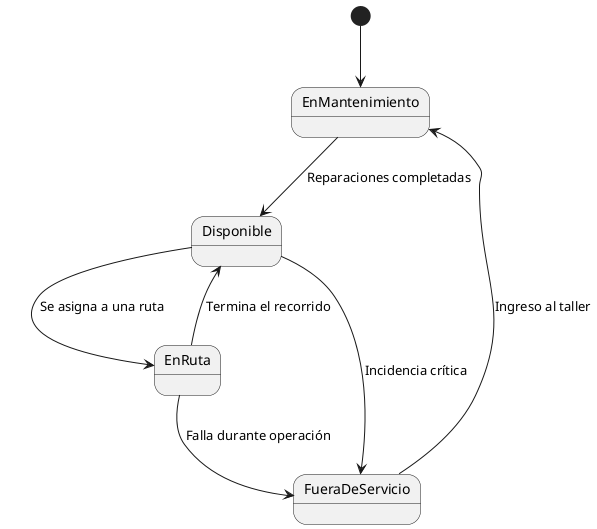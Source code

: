 @startuml DiagramaEstadosVehiculo
[*] --> EnMantenimiento

EnMantenimiento --> Disponible : Reparaciones completadas
Disponible --> EnRuta : Se asigna a una ruta
EnRuta --> Disponible : Termina el recorrido
Disponible --> FueraDeServicio : Incidencia crítica
EnRuta --> FueraDeServicio : Falla durante operación
FueraDeServicio --> EnMantenimiento : Ingreso al taller
@enduml
